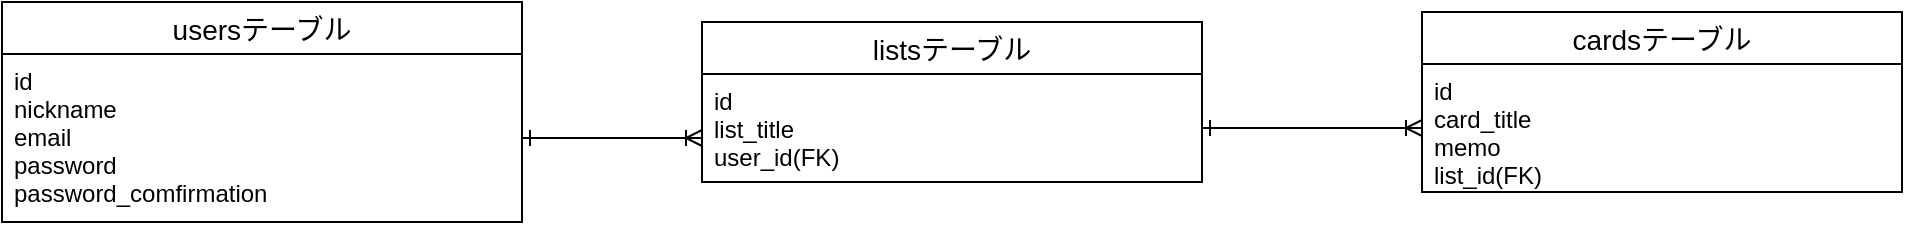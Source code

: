 <mxfile>
    <diagram id="5hOZN-Tbp99217vpYvSZ" name="ページ1">
        <mxGraphModel dx="754" dy="777" grid="1" gridSize="10" guides="1" tooltips="1" connect="1" arrows="1" fold="1" page="1" pageScale="1" pageWidth="850" pageHeight="1100" background="#FFFFFF" math="0" shadow="0">
            <root>
                <mxCell id="0"/>
                <mxCell id="1" parent="0"/>
                <mxCell id="2" value="usersテーブル" style="swimlane;fontStyle=0;childLayout=stackLayout;horizontal=1;startSize=26;horizontalStack=0;resizeParent=1;resizeParentMax=0;resizeLast=0;collapsible=1;marginBottom=0;align=center;fontSize=14;" parent="1" vertex="1">
                    <mxGeometry x="10" y="80" width="260" height="110" as="geometry"/>
                </mxCell>
                <mxCell id="3" value="id&#10;nickname&#10;email&#10;password&#10;password_comfirmation" style="text;strokeColor=none;fillColor=none;spacingLeft=4;spacingRight=4;overflow=hidden;rotatable=0;points=[[0,0.5],[1,0.5]];portConstraint=eastwest;fontSize=12;" parent="2" vertex="1">
                    <mxGeometry y="26" width="260" height="84" as="geometry"/>
                </mxCell>
                <mxCell id="19" value="listsテーブル" style="swimlane;fontStyle=0;childLayout=stackLayout;horizontal=1;startSize=26;horizontalStack=0;resizeParent=1;resizeParentMax=0;resizeLast=0;collapsible=1;marginBottom=0;align=center;fontSize=14;" parent="1" vertex="1">
                    <mxGeometry x="360" y="90" width="250" height="80" as="geometry"/>
                </mxCell>
                <mxCell id="20" value="id&#10;list_title&#10;user_id(FK)" style="text;strokeColor=none;fillColor=none;spacingLeft=4;spacingRight=4;overflow=hidden;rotatable=0;points=[[0,0.5],[1,0.5]];portConstraint=eastwest;fontSize=12;" parent="19" vertex="1">
                    <mxGeometry y="26" width="250" height="54" as="geometry"/>
                </mxCell>
                <mxCell id="23" value="cardsテーブル" style="swimlane;fontStyle=0;childLayout=stackLayout;horizontal=1;startSize=26;horizontalStack=0;resizeParent=1;resizeParentMax=0;resizeLast=0;collapsible=1;marginBottom=0;align=center;fontSize=14;" parent="1" vertex="1">
                    <mxGeometry x="720" y="85" width="240" height="90" as="geometry"/>
                </mxCell>
                <mxCell id="24" value="id&#10;card_title&#10;memo&#10;list_id(FK)" style="text;strokeColor=none;fillColor=none;spacingLeft=4;spacingRight=4;overflow=hidden;rotatable=0;points=[[0,0.5],[1,0.5]];portConstraint=eastwest;fontSize=12;" parent="23" vertex="1">
                    <mxGeometry y="26" width="240" height="64" as="geometry"/>
                </mxCell>
                <mxCell id="29" style="edgeStyle=orthogonalEdgeStyle;rounded=0;orthogonalLoop=1;jettySize=auto;html=1;endArrow=ERoneToMany;endFill=0;startArrow=ERone;startFill=0;" parent="1" source="3" target="20" edge="1">
                    <mxGeometry relative="1" as="geometry">
                        <mxPoint x="270" y="143" as="sourcePoint"/>
                        <Array as="points">
                            <mxPoint x="340" y="148"/>
                            <mxPoint x="340" y="148"/>
                        </Array>
                    </mxGeometry>
                </mxCell>
                <mxCell id="30" style="edgeStyle=orthogonalEdgeStyle;rounded=0;orthogonalLoop=1;jettySize=auto;html=1;exitX=1;exitY=0.5;exitDx=0;exitDy=0;startArrow=ERone;startFill=0;endArrow=ERoneToMany;endFill=0;" parent="1" source="20" edge="1">
                    <mxGeometry relative="1" as="geometry">
                        <mxPoint x="720" y="143" as="targetPoint"/>
                        <Array as="points">
                            <mxPoint x="720" y="143"/>
                        </Array>
                    </mxGeometry>
                </mxCell>
            </root>
        </mxGraphModel>
    </diagram>
</mxfile>